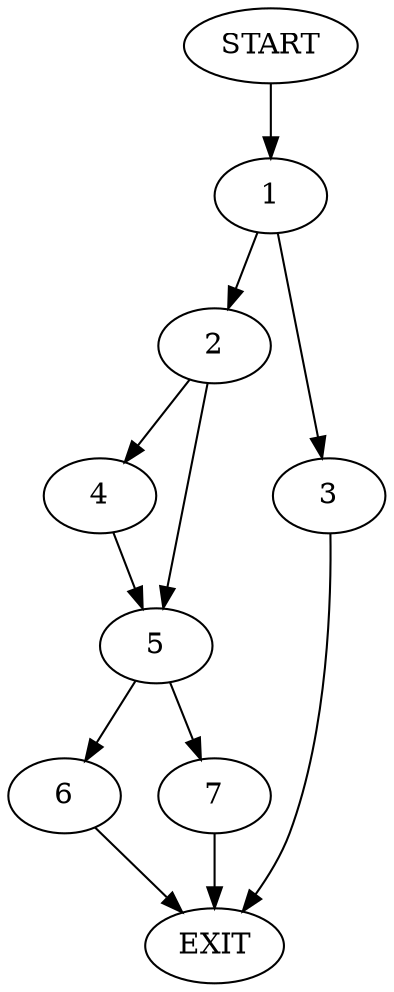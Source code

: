 digraph {
0 [label="START"]
8 [label="EXIT"]
0 -> 1
1 -> 2
1 -> 3
2 -> 4
2 -> 5
3 -> 8
4 -> 5
5 -> 6
5 -> 7
6 -> 8
7 -> 8
}
